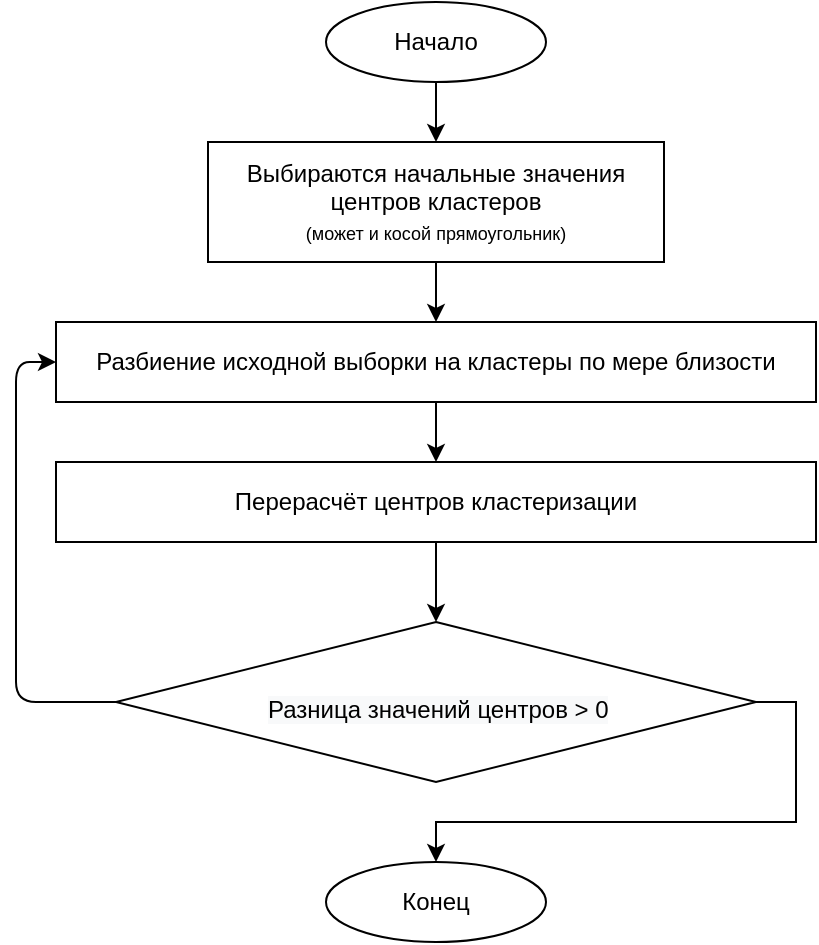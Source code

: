 <mxfile>
    <diagram id="B98Myi7qIVIVGV0O9Yf8" name="Page-1">
        <mxGraphModel dx="88" dy="564" grid="1" gridSize="10" guides="1" tooltips="1" connect="1" arrows="1" fold="1" page="1" pageScale="1" pageWidth="827" pageHeight="1169" background="#ffffff" math="1" shadow="0">
            <root>
                <mxCell id="0"/>
                <mxCell id="1" parent="0"/>
                <mxCell id="huDF47PdF3qLj8TZO268-3" style="edgeStyle=orthogonalEdgeStyle;rounded=0;orthogonalLoop=1;jettySize=auto;html=1;" parent="1" source="huDF47PdF3qLj8TZO268-2" target="3" edge="1">
                    <mxGeometry relative="1" as="geometry">
                        <mxPoint x="380" y="90" as="targetPoint"/>
                    </mxGeometry>
                </mxCell>
                <mxCell id="huDF47PdF3qLj8TZO268-2" value="Начало" style="ellipse;whiteSpace=wrap;html=1;" parent="1" vertex="1">
                    <mxGeometry x="325" y="20" width="110" height="40" as="geometry"/>
                </mxCell>
                <mxCell id="huDF47PdF3qLj8TZO268-14" style="edgeStyle=orthogonalEdgeStyle;rounded=0;orthogonalLoop=1;jettySize=auto;html=1;" parent="1" source="huDF47PdF3qLj8TZO268-10" target="huDF47PdF3qLj8TZO268-12" edge="1">
                    <mxGeometry relative="1" as="geometry"/>
                </mxCell>
                <mxCell id="huDF47PdF3qLj8TZO268-10" value="Разбиение исходной выборки на кластеры по мере близости" style="rounded=0;whiteSpace=wrap;html=1;" parent="1" vertex="1">
                    <mxGeometry x="190" y="180" width="380" height="40" as="geometry"/>
                </mxCell>
                <mxCell id="huDF47PdF3qLj8TZO268-11" style="edgeStyle=orthogonalEdgeStyle;rounded=0;orthogonalLoop=1;jettySize=auto;html=1;" parent="1" source="3" target="huDF47PdF3qLj8TZO268-10" edge="1">
                    <mxGeometry relative="1" as="geometry">
                        <mxPoint x="381.5" y="150" as="sourcePoint"/>
                    </mxGeometry>
                </mxCell>
                <mxCell id="huDF47PdF3qLj8TZO268-15" style="edgeStyle=orthogonalEdgeStyle;rounded=0;orthogonalLoop=1;jettySize=auto;html=1;" parent="1" source="huDF47PdF3qLj8TZO268-12" target="8" edge="1">
                    <mxGeometry relative="1" as="geometry">
                        <mxPoint x="380" y="340" as="targetPoint"/>
                    </mxGeometry>
                </mxCell>
                <mxCell id="huDF47PdF3qLj8TZO268-12" value="Перерасчёт центров кластеризации" style="rounded=0;whiteSpace=wrap;html=1;" parent="1" vertex="1">
                    <mxGeometry x="190" y="250" width="380" height="40" as="geometry"/>
                </mxCell>
                <mxCell id="huDF47PdF3qLj8TZO268-17" style="edgeStyle=orthogonalEdgeStyle;rounded=0;orthogonalLoop=1;jettySize=auto;html=1;exitX=1;exitY=0.5;exitDx=0;exitDy=0;" parent="1" source="8" target="huDF47PdF3qLj8TZO268-16" edge="1">
                    <mxGeometry relative="1" as="geometry">
                        <mxPoint x="380" y="410" as="sourcePoint"/>
                    </mxGeometry>
                </mxCell>
                <mxCell id="huDF47PdF3qLj8TZO268-16" value="Конец" style="ellipse;whiteSpace=wrap;html=1;" parent="1" vertex="1">
                    <mxGeometry x="325" y="450" width="110" height="40" as="geometry"/>
                </mxCell>
                <mxCell id="3" value="&lt;span&gt;Выбираются начальные значения центров кластеров&lt;br&gt;&lt;font style=&quot;font-size: 9px&quot;&gt;(может и косой прямоугольник)&lt;/font&gt;&lt;br&gt;&lt;/span&gt;" style="rounded=0;whiteSpace=wrap;html=1;" parent="1" vertex="1">
                    <mxGeometry x="266" y="90" width="228" height="60" as="geometry"/>
                </mxCell>
                <mxCell id="9" value="" style="group" parent="1" vertex="1" connectable="0">
                    <mxGeometry x="220" y="330" width="320" height="80" as="geometry"/>
                </mxCell>
                <mxCell id="8" value="" style="rhombus;whiteSpace=wrap;html=1;fontSize=9;" parent="9" vertex="1">
                    <mxGeometry width="320" height="80" as="geometry"/>
                </mxCell>
                <mxCell id="7" value="&lt;span style=&quot;color: rgb(0 , 0 , 0) ; font-family: &amp;#34;helvetica&amp;#34; ; font-size: 12px ; font-style: normal ; font-weight: 400 ; letter-spacing: normal ; text-align: center ; text-indent: 0px ; text-transform: none ; word-spacing: 0px ; background-color: rgb(248 , 249 , 250) ; display: inline ; float: none&quot;&gt;Разница значений центров &amp;gt; 0&lt;/span&gt;&lt;br&gt;" style="text;whiteSpace=wrap;html=1;fontSize=9;" parent="9" vertex="1">
                    <mxGeometry x="74" y="30" width="200" height="30" as="geometry"/>
                </mxCell>
                <mxCell id="10" style="edgeStyle=orthogonalEdgeStyle;html=1;entryX=0;entryY=0.5;entryDx=0;entryDy=0;fontSize=9;" parent="1" source="8" target="huDF47PdF3qLj8TZO268-10" edge="1">
                    <mxGeometry relative="1" as="geometry">
                        <Array as="points">
                            <mxPoint x="170" y="370"/>
                            <mxPoint x="170" y="200"/>
                        </Array>
                    </mxGeometry>
                </mxCell>
            </root>
        </mxGraphModel>
    </diagram>
</mxfile>